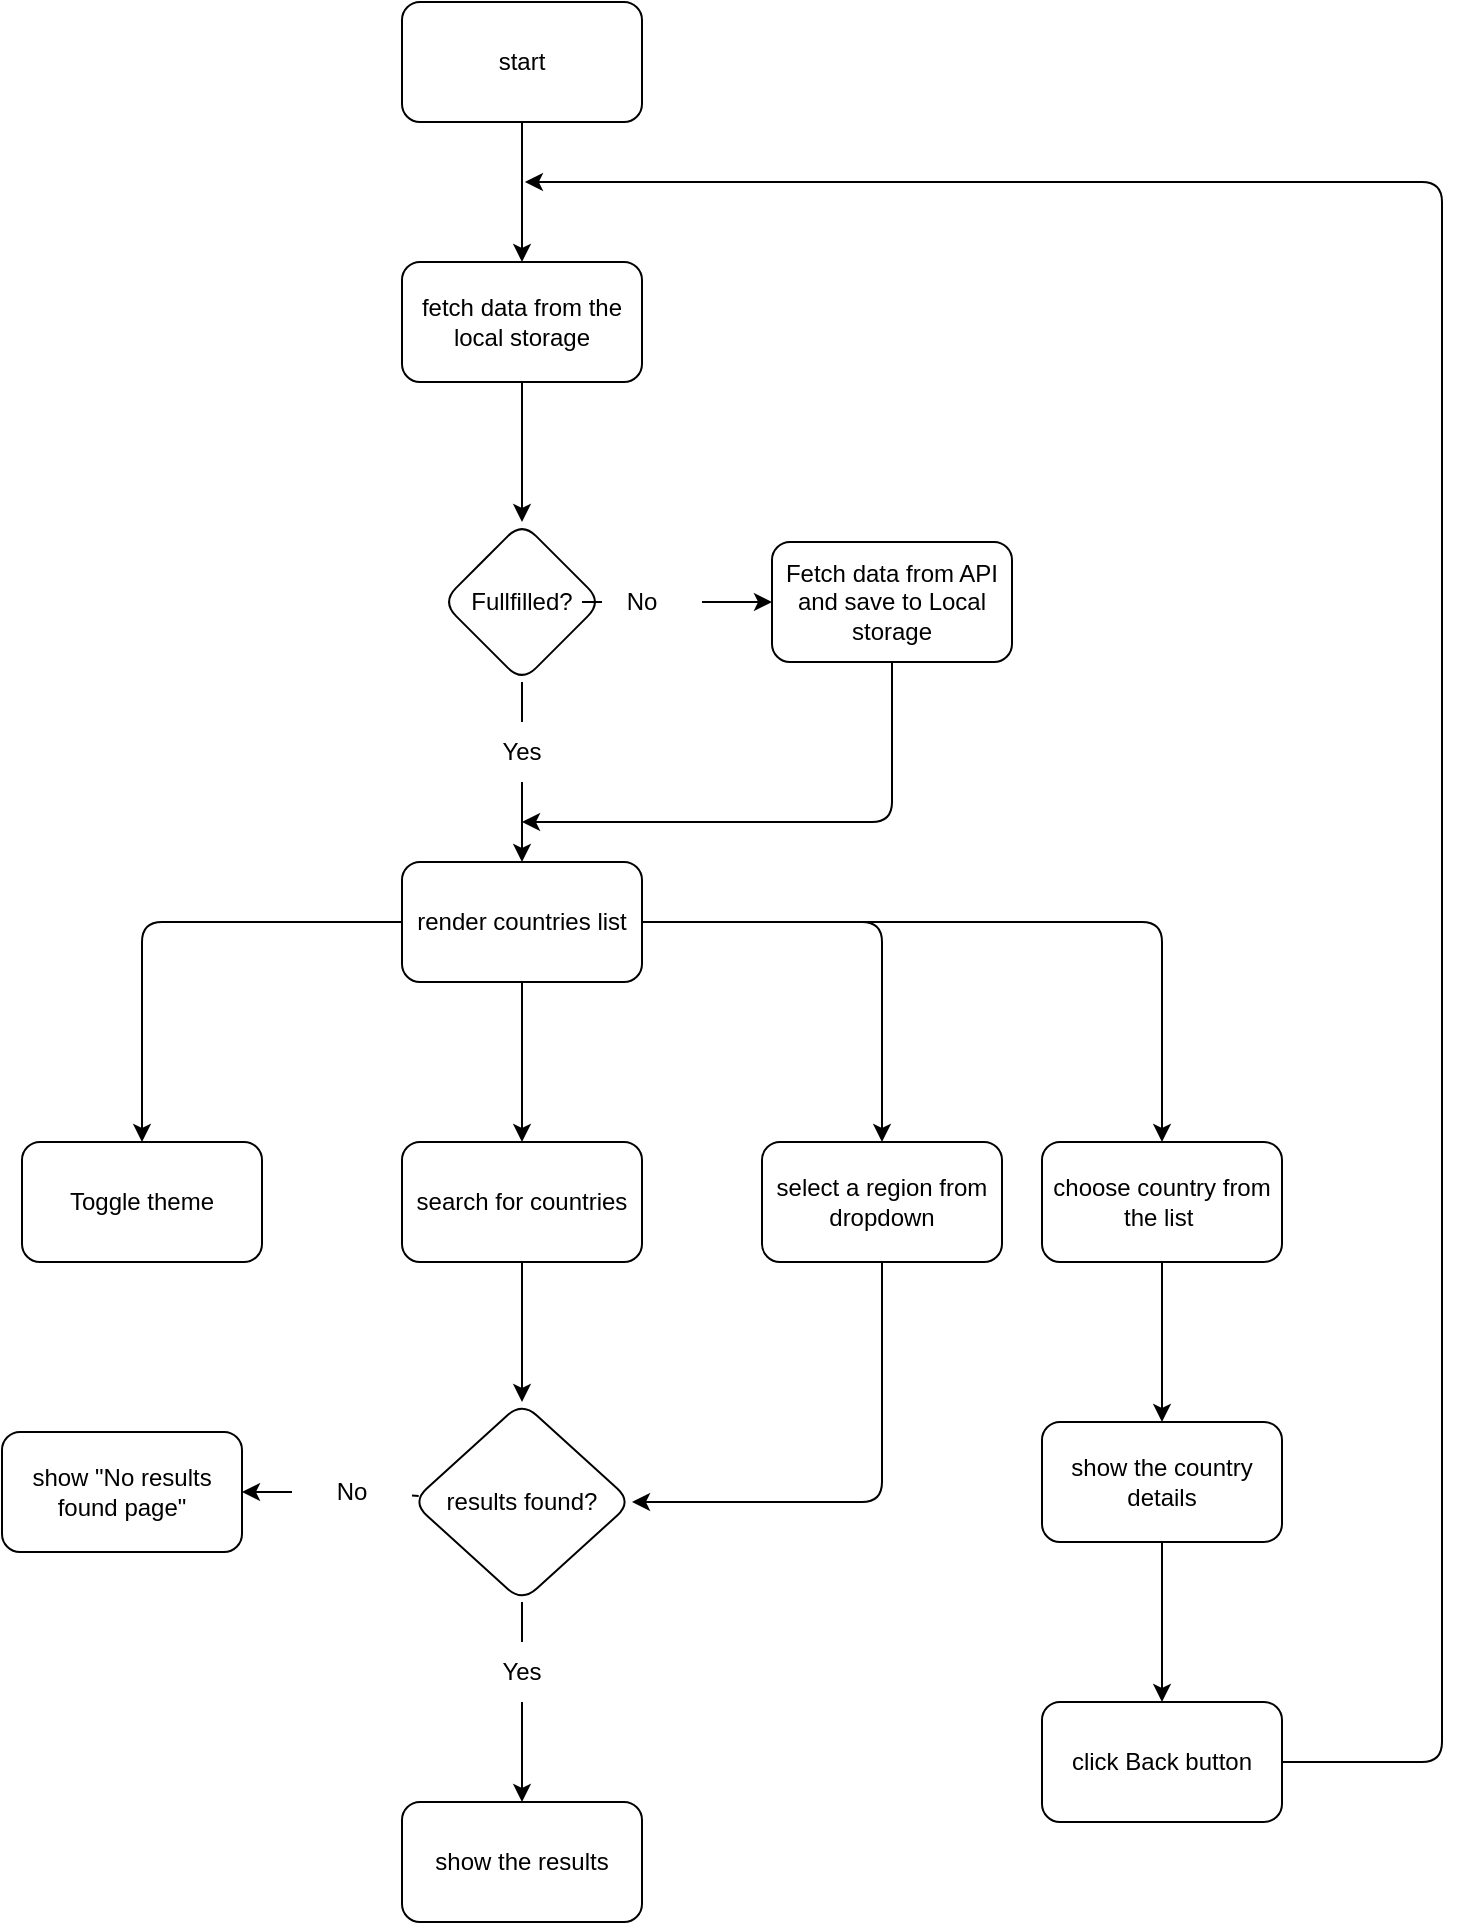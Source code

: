 <mxfile>
    <diagram id="NfzFg8Gy8xswweFZ-pBH" name="Page-1">
        <mxGraphModel dx="1058" dy="1038" grid="1" gridSize="10" guides="1" tooltips="1" connect="1" arrows="1" fold="1" page="1" pageScale="1" pageWidth="850" pageHeight="1100" math="0" shadow="0">
            <root>
                <mxCell id="0"/>
                <mxCell id="1" parent="0"/>
                <mxCell id="4" value="" style="edgeStyle=none;html=1;" edge="1" parent="1" source="2" target="10">
                    <mxGeometry relative="1" as="geometry">
                        <mxPoint x="300" y="210" as="targetPoint"/>
                    </mxGeometry>
                </mxCell>
                <mxCell id="2" value="start" style="rounded=1;whiteSpace=wrap;html=1;" vertex="1" parent="1">
                    <mxGeometry x="240" y="80" width="120" height="60" as="geometry"/>
                </mxCell>
                <mxCell id="12" value="" style="edgeStyle=none;html=1;" edge="1" parent="1" source="10" target="11">
                    <mxGeometry relative="1" as="geometry"/>
                </mxCell>
                <mxCell id="10" value="fetch data from the local storage" style="rounded=1;whiteSpace=wrap;html=1;" vertex="1" parent="1">
                    <mxGeometry x="240" y="210" width="120" height="60" as="geometry"/>
                </mxCell>
                <mxCell id="14" value="" style="edgeStyle=none;html=1;startArrow=none;" edge="1" parent="1" source="15" target="13">
                    <mxGeometry relative="1" as="geometry"/>
                </mxCell>
                <mxCell id="18" value="" style="edgeStyle=none;html=1;startArrow=none;" edge="1" parent="1" source="20" target="17">
                    <mxGeometry relative="1" as="geometry"/>
                </mxCell>
                <mxCell id="11" value="Fullfilled?" style="rhombus;whiteSpace=wrap;html=1;rounded=1;" vertex="1" parent="1">
                    <mxGeometry x="260" y="340" width="80" height="80" as="geometry"/>
                </mxCell>
                <mxCell id="19" style="edgeStyle=none;html=1;" edge="1" parent="1" source="13">
                    <mxGeometry relative="1" as="geometry">
                        <mxPoint x="300" y="490" as="targetPoint"/>
                        <Array as="points">
                            <mxPoint x="485" y="490"/>
                        </Array>
                    </mxGeometry>
                </mxCell>
                <mxCell id="13" value="Fetch data from API and save to Local storage" style="whiteSpace=wrap;html=1;rounded=1;" vertex="1" parent="1">
                    <mxGeometry x="425" y="350" width="120" height="60" as="geometry"/>
                </mxCell>
                <mxCell id="16" value="" style="edgeStyle=none;html=1;endArrow=none;" edge="1" parent="1" source="11" target="15">
                    <mxGeometry relative="1" as="geometry">
                        <mxPoint x="340" y="380" as="sourcePoint"/>
                        <mxPoint x="400" y="380" as="targetPoint"/>
                    </mxGeometry>
                </mxCell>
                <mxCell id="15" value="No" style="text;html=1;strokeColor=none;fillColor=none;align=center;verticalAlign=middle;whiteSpace=wrap;rounded=0;" vertex="1" parent="1">
                    <mxGeometry x="330" y="365" width="60" height="30" as="geometry"/>
                </mxCell>
                <mxCell id="23" value="" style="edgeStyle=none;html=1;" edge="1" parent="1" source="17" target="22">
                    <mxGeometry relative="1" as="geometry">
                        <Array as="points">
                            <mxPoint x="110" y="540"/>
                        </Array>
                    </mxGeometry>
                </mxCell>
                <mxCell id="25" value="" style="edgeStyle=none;html=1;" edge="1" parent="1" source="17" target="24">
                    <mxGeometry relative="1" as="geometry"/>
                </mxCell>
                <mxCell id="27" value="" style="edgeStyle=none;html=1;" edge="1" parent="1" source="17" target="26">
                    <mxGeometry relative="1" as="geometry">
                        <Array as="points">
                            <mxPoint x="480" y="540"/>
                        </Array>
                    </mxGeometry>
                </mxCell>
                <mxCell id="17" value="render countries list" style="whiteSpace=wrap;html=1;rounded=1;" vertex="1" parent="1">
                    <mxGeometry x="240" y="510" width="120" height="60" as="geometry"/>
                </mxCell>
                <mxCell id="21" value="" style="edgeStyle=none;html=1;endArrow=none;" edge="1" parent="1" source="11" target="20">
                    <mxGeometry relative="1" as="geometry">
                        <mxPoint x="300" y="420" as="sourcePoint"/>
                        <mxPoint x="300" y="510" as="targetPoint"/>
                    </mxGeometry>
                </mxCell>
                <mxCell id="20" value="Yes" style="text;html=1;strokeColor=none;fillColor=none;align=center;verticalAlign=middle;whiteSpace=wrap;rounded=0;" vertex="1" parent="1">
                    <mxGeometry x="270" y="440" width="60" height="30" as="geometry"/>
                </mxCell>
                <mxCell id="22" value="Toggle theme" style="whiteSpace=wrap;html=1;rounded=1;" vertex="1" parent="1">
                    <mxGeometry x="50" y="650" width="120" height="60" as="geometry"/>
                </mxCell>
                <mxCell id="29" value="" style="edgeStyle=none;html=1;" edge="1" parent="1" source="24" target="28">
                    <mxGeometry relative="1" as="geometry"/>
                </mxCell>
                <mxCell id="24" value="search for countries" style="whiteSpace=wrap;html=1;rounded=1;" vertex="1" parent="1">
                    <mxGeometry x="240" y="650" width="120" height="60" as="geometry"/>
                </mxCell>
                <mxCell id="34" style="edgeStyle=none;html=1;entryX=1;entryY=0.5;entryDx=0;entryDy=0;" edge="1" parent="1" source="26" target="28">
                    <mxGeometry relative="1" as="geometry">
                        <Array as="points">
                            <mxPoint x="480" y="830"/>
                        </Array>
                    </mxGeometry>
                </mxCell>
                <mxCell id="26" value="select a region from dropdown" style="whiteSpace=wrap;html=1;rounded=1;" vertex="1" parent="1">
                    <mxGeometry x="420" y="650" width="120" height="60" as="geometry"/>
                </mxCell>
                <mxCell id="31" value="" style="edgeStyle=none;html=1;startArrow=none;" edge="1" parent="1" source="32" target="30">
                    <mxGeometry relative="1" as="geometry"/>
                </mxCell>
                <mxCell id="36" value="" style="edgeStyle=none;html=1;startArrow=none;" edge="1" parent="1" source="37" target="35">
                    <mxGeometry relative="1" as="geometry"/>
                </mxCell>
                <mxCell id="28" value="results found?" style="rhombus;whiteSpace=wrap;html=1;rounded=1;" vertex="1" parent="1">
                    <mxGeometry x="245" y="780" width="110" height="100" as="geometry"/>
                </mxCell>
                <mxCell id="30" value="show &quot;No results found page&quot;" style="whiteSpace=wrap;html=1;rounded=1;" vertex="1" parent="1">
                    <mxGeometry x="40" y="795" width="120" height="60" as="geometry"/>
                </mxCell>
                <mxCell id="33" value="" style="edgeStyle=none;html=1;endArrow=none;" edge="1" parent="1" source="28" target="32">
                    <mxGeometry relative="1" as="geometry">
                        <mxPoint x="245.0" y="830" as="sourcePoint"/>
                        <mxPoint x="170.0" y="830" as="targetPoint"/>
                    </mxGeometry>
                </mxCell>
                <mxCell id="32" value="No" style="text;html=1;strokeColor=none;fillColor=none;align=center;verticalAlign=middle;whiteSpace=wrap;rounded=0;" vertex="1" parent="1">
                    <mxGeometry x="185" y="810" width="60" height="30" as="geometry"/>
                </mxCell>
                <mxCell id="35" value="show the results" style="whiteSpace=wrap;html=1;rounded=1;" vertex="1" parent="1">
                    <mxGeometry x="240" y="980" width="120" height="60" as="geometry"/>
                </mxCell>
                <mxCell id="38" value="" style="edgeStyle=none;html=1;endArrow=none;" edge="1" parent="1" source="28" target="37">
                    <mxGeometry relative="1" as="geometry">
                        <mxPoint x="300" y="880" as="sourcePoint"/>
                        <mxPoint x="300" y="980" as="targetPoint"/>
                    </mxGeometry>
                </mxCell>
                <mxCell id="37" value="Yes" style="text;html=1;strokeColor=none;fillColor=none;align=center;verticalAlign=middle;whiteSpace=wrap;rounded=0;" vertex="1" parent="1">
                    <mxGeometry x="270" y="900" width="60" height="30" as="geometry"/>
                </mxCell>
                <mxCell id="39" value="" style="endArrow=classic;html=1;" edge="1" parent="1" target="40">
                    <mxGeometry width="50" height="50" relative="1" as="geometry">
                        <mxPoint x="460" y="540" as="sourcePoint"/>
                        <mxPoint x="620" y="650" as="targetPoint"/>
                        <Array as="points">
                            <mxPoint x="620" y="540"/>
                        </Array>
                    </mxGeometry>
                </mxCell>
                <mxCell id="42" value="" style="edgeStyle=none;html=1;" edge="1" parent="1" source="40" target="41">
                    <mxGeometry relative="1" as="geometry"/>
                </mxCell>
                <mxCell id="40" value="choose country from the list&amp;nbsp;" style="rounded=1;whiteSpace=wrap;html=1;" vertex="1" parent="1">
                    <mxGeometry x="560" y="650" width="120" height="60" as="geometry"/>
                </mxCell>
                <mxCell id="44" value="" style="edgeStyle=none;html=1;" edge="1" parent="1" source="41" target="43">
                    <mxGeometry relative="1" as="geometry"/>
                </mxCell>
                <mxCell id="41" value="show the country details" style="rounded=1;whiteSpace=wrap;html=1;" vertex="1" parent="1">
                    <mxGeometry x="560" y="790" width="120" height="60" as="geometry"/>
                </mxCell>
                <mxCell id="45" style="edgeStyle=none;html=1;" edge="1" parent="1" source="43">
                    <mxGeometry relative="1" as="geometry">
                        <mxPoint x="301.455" y="170" as="targetPoint"/>
                        <Array as="points">
                            <mxPoint x="760" y="960"/>
                            <mxPoint x="760" y="550"/>
                            <mxPoint x="760" y="170"/>
                        </Array>
                    </mxGeometry>
                </mxCell>
                <mxCell id="43" value="click Back button" style="whiteSpace=wrap;html=1;rounded=1;" vertex="1" parent="1">
                    <mxGeometry x="560" y="930" width="120" height="60" as="geometry"/>
                </mxCell>
            </root>
        </mxGraphModel>
    </diagram>
</mxfile>